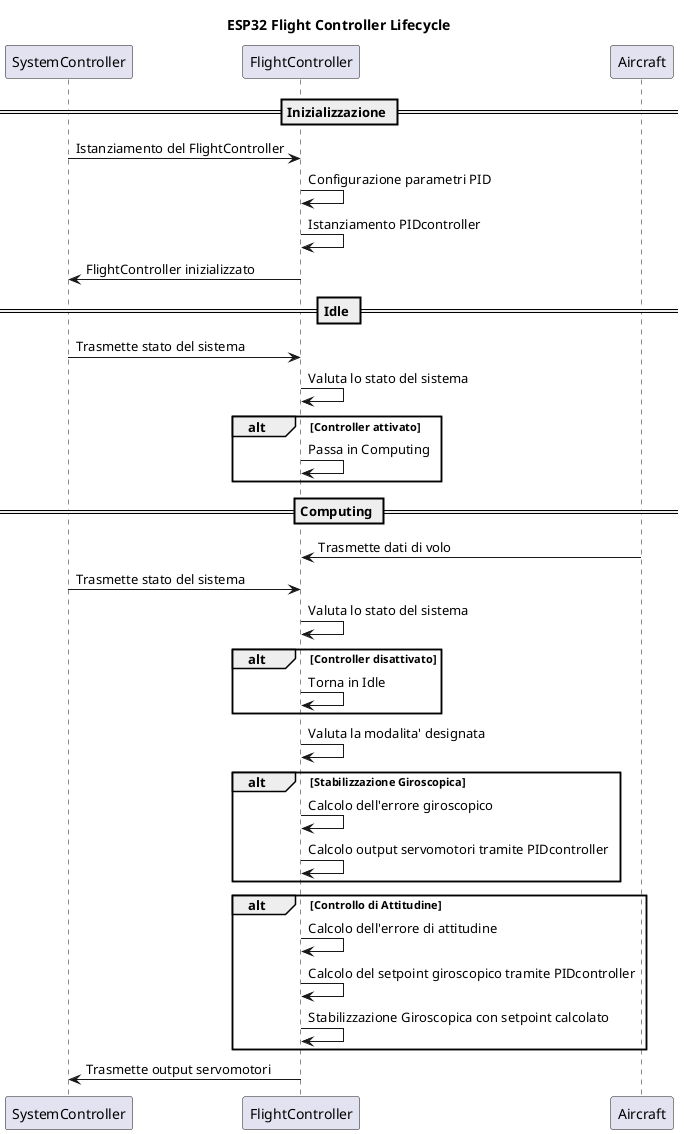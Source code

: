 @startuml esp32_flightcontroller_lifecycle

title ESP32 Flight Controller Lifecycle

participant "SystemController" as SC
participant "FlightController" as FC
participant "Aircraft" as AC


== Inizializzazione ==
SC -> FC : Istanziamento del FlightController
FC -> FC : Configurazione parametri PID
FC -> FC : Istanziamento PIDcontroller
FC -> SC : FlightController inizializzato

== Idle ==
SC -> FC : Trasmette stato del sistema
FC -> FC : Valuta lo stato del sistema
alt Controller attivato
    FC -> FC : Passa in Computing
end

== Computing ==
AC -> FC : Trasmette dati di volo
SC -> FC : Trasmette stato del sistema
FC -> FC : Valuta lo stato del sistema

alt Controller disattivato
    FC -> FC : Torna in Idle
end

FC -> FC : Valuta la modalita' designata
alt Stabilizzazione Giroscopica
    FC -> FC : Calcolo dell'errore giroscopico
    FC -> FC : Calcolo output servomotori tramite PIDcontroller
end

alt Controllo di Attitudine
    FC -> FC : Calcolo dell'errore di attitudine
    FC -> FC : Calcolo del setpoint giroscopico tramite PIDcontroller
    FC -> FC : Stabilizzazione Giroscopica con setpoint calcolato
end

FC -> SC : Trasmette output servomotori

@enduml
